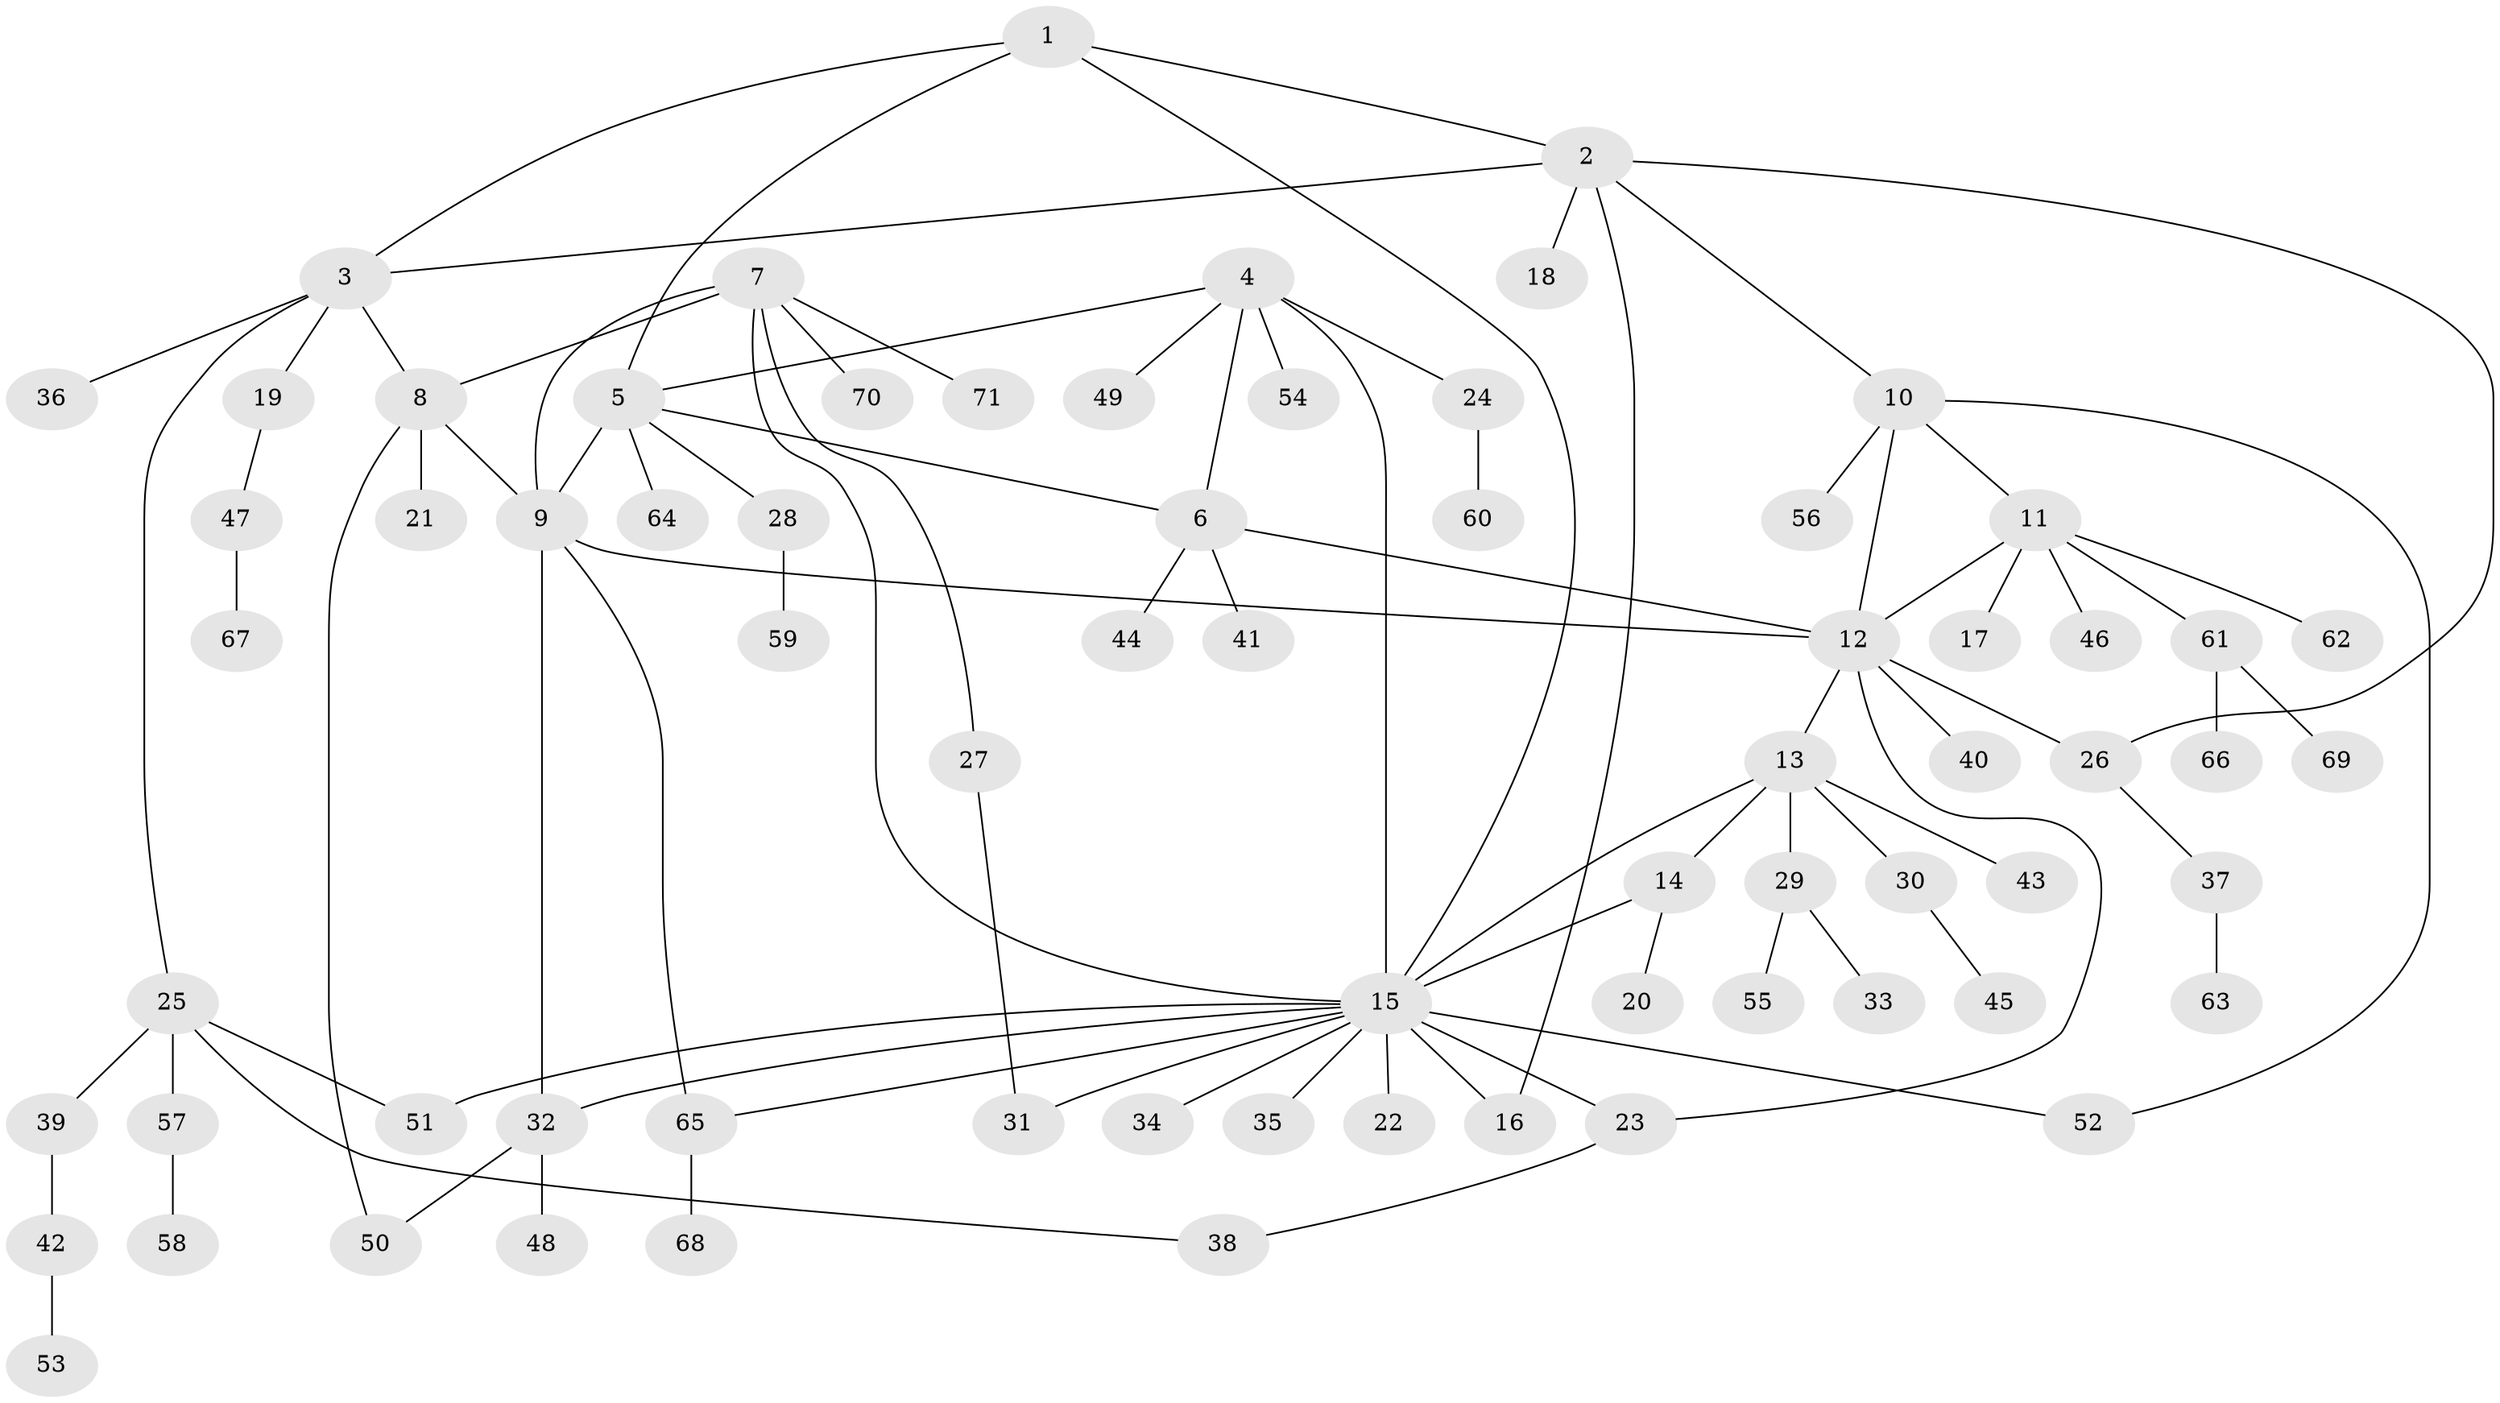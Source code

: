 // coarse degree distribution, {16: 0.0196078431372549, 5: 0.0784313725490196, 8: 0.058823529411764705, 9: 0.0196078431372549, 7: 0.0196078431372549, 2: 0.17647058823529413, 1: 0.5490196078431373, 3: 0.0784313725490196}
// Generated by graph-tools (version 1.1) at 2025/24/03/03/25 07:24:10]
// undirected, 71 vertices, 91 edges
graph export_dot {
graph [start="1"]
  node [color=gray90,style=filled];
  1;
  2;
  3;
  4;
  5;
  6;
  7;
  8;
  9;
  10;
  11;
  12;
  13;
  14;
  15;
  16;
  17;
  18;
  19;
  20;
  21;
  22;
  23;
  24;
  25;
  26;
  27;
  28;
  29;
  30;
  31;
  32;
  33;
  34;
  35;
  36;
  37;
  38;
  39;
  40;
  41;
  42;
  43;
  44;
  45;
  46;
  47;
  48;
  49;
  50;
  51;
  52;
  53;
  54;
  55;
  56;
  57;
  58;
  59;
  60;
  61;
  62;
  63;
  64;
  65;
  66;
  67;
  68;
  69;
  70;
  71;
  1 -- 2;
  1 -- 3;
  1 -- 5;
  1 -- 15;
  2 -- 3;
  2 -- 10;
  2 -- 16;
  2 -- 18;
  2 -- 26;
  3 -- 8;
  3 -- 19;
  3 -- 25;
  3 -- 36;
  4 -- 5;
  4 -- 6;
  4 -- 15;
  4 -- 24;
  4 -- 49;
  4 -- 54;
  5 -- 6;
  5 -- 9;
  5 -- 28;
  5 -- 64;
  6 -- 12;
  6 -- 41;
  6 -- 44;
  7 -- 8;
  7 -- 9;
  7 -- 15;
  7 -- 27;
  7 -- 70;
  7 -- 71;
  8 -- 9;
  8 -- 21;
  8 -- 50;
  9 -- 12;
  9 -- 32;
  9 -- 65;
  10 -- 11;
  10 -- 12;
  10 -- 52;
  10 -- 56;
  11 -- 12;
  11 -- 17;
  11 -- 46;
  11 -- 61;
  11 -- 62;
  12 -- 13;
  12 -- 23;
  12 -- 26;
  12 -- 40;
  13 -- 14;
  13 -- 15;
  13 -- 29;
  13 -- 30;
  13 -- 43;
  14 -- 15;
  14 -- 20;
  15 -- 16;
  15 -- 22;
  15 -- 23;
  15 -- 31;
  15 -- 32;
  15 -- 34;
  15 -- 35;
  15 -- 51;
  15 -- 52;
  15 -- 65;
  19 -- 47;
  23 -- 38;
  24 -- 60;
  25 -- 38;
  25 -- 39;
  25 -- 51;
  25 -- 57;
  26 -- 37;
  27 -- 31;
  28 -- 59;
  29 -- 33;
  29 -- 55;
  30 -- 45;
  32 -- 48;
  32 -- 50;
  37 -- 63;
  39 -- 42;
  42 -- 53;
  47 -- 67;
  57 -- 58;
  61 -- 66;
  61 -- 69;
  65 -- 68;
}
